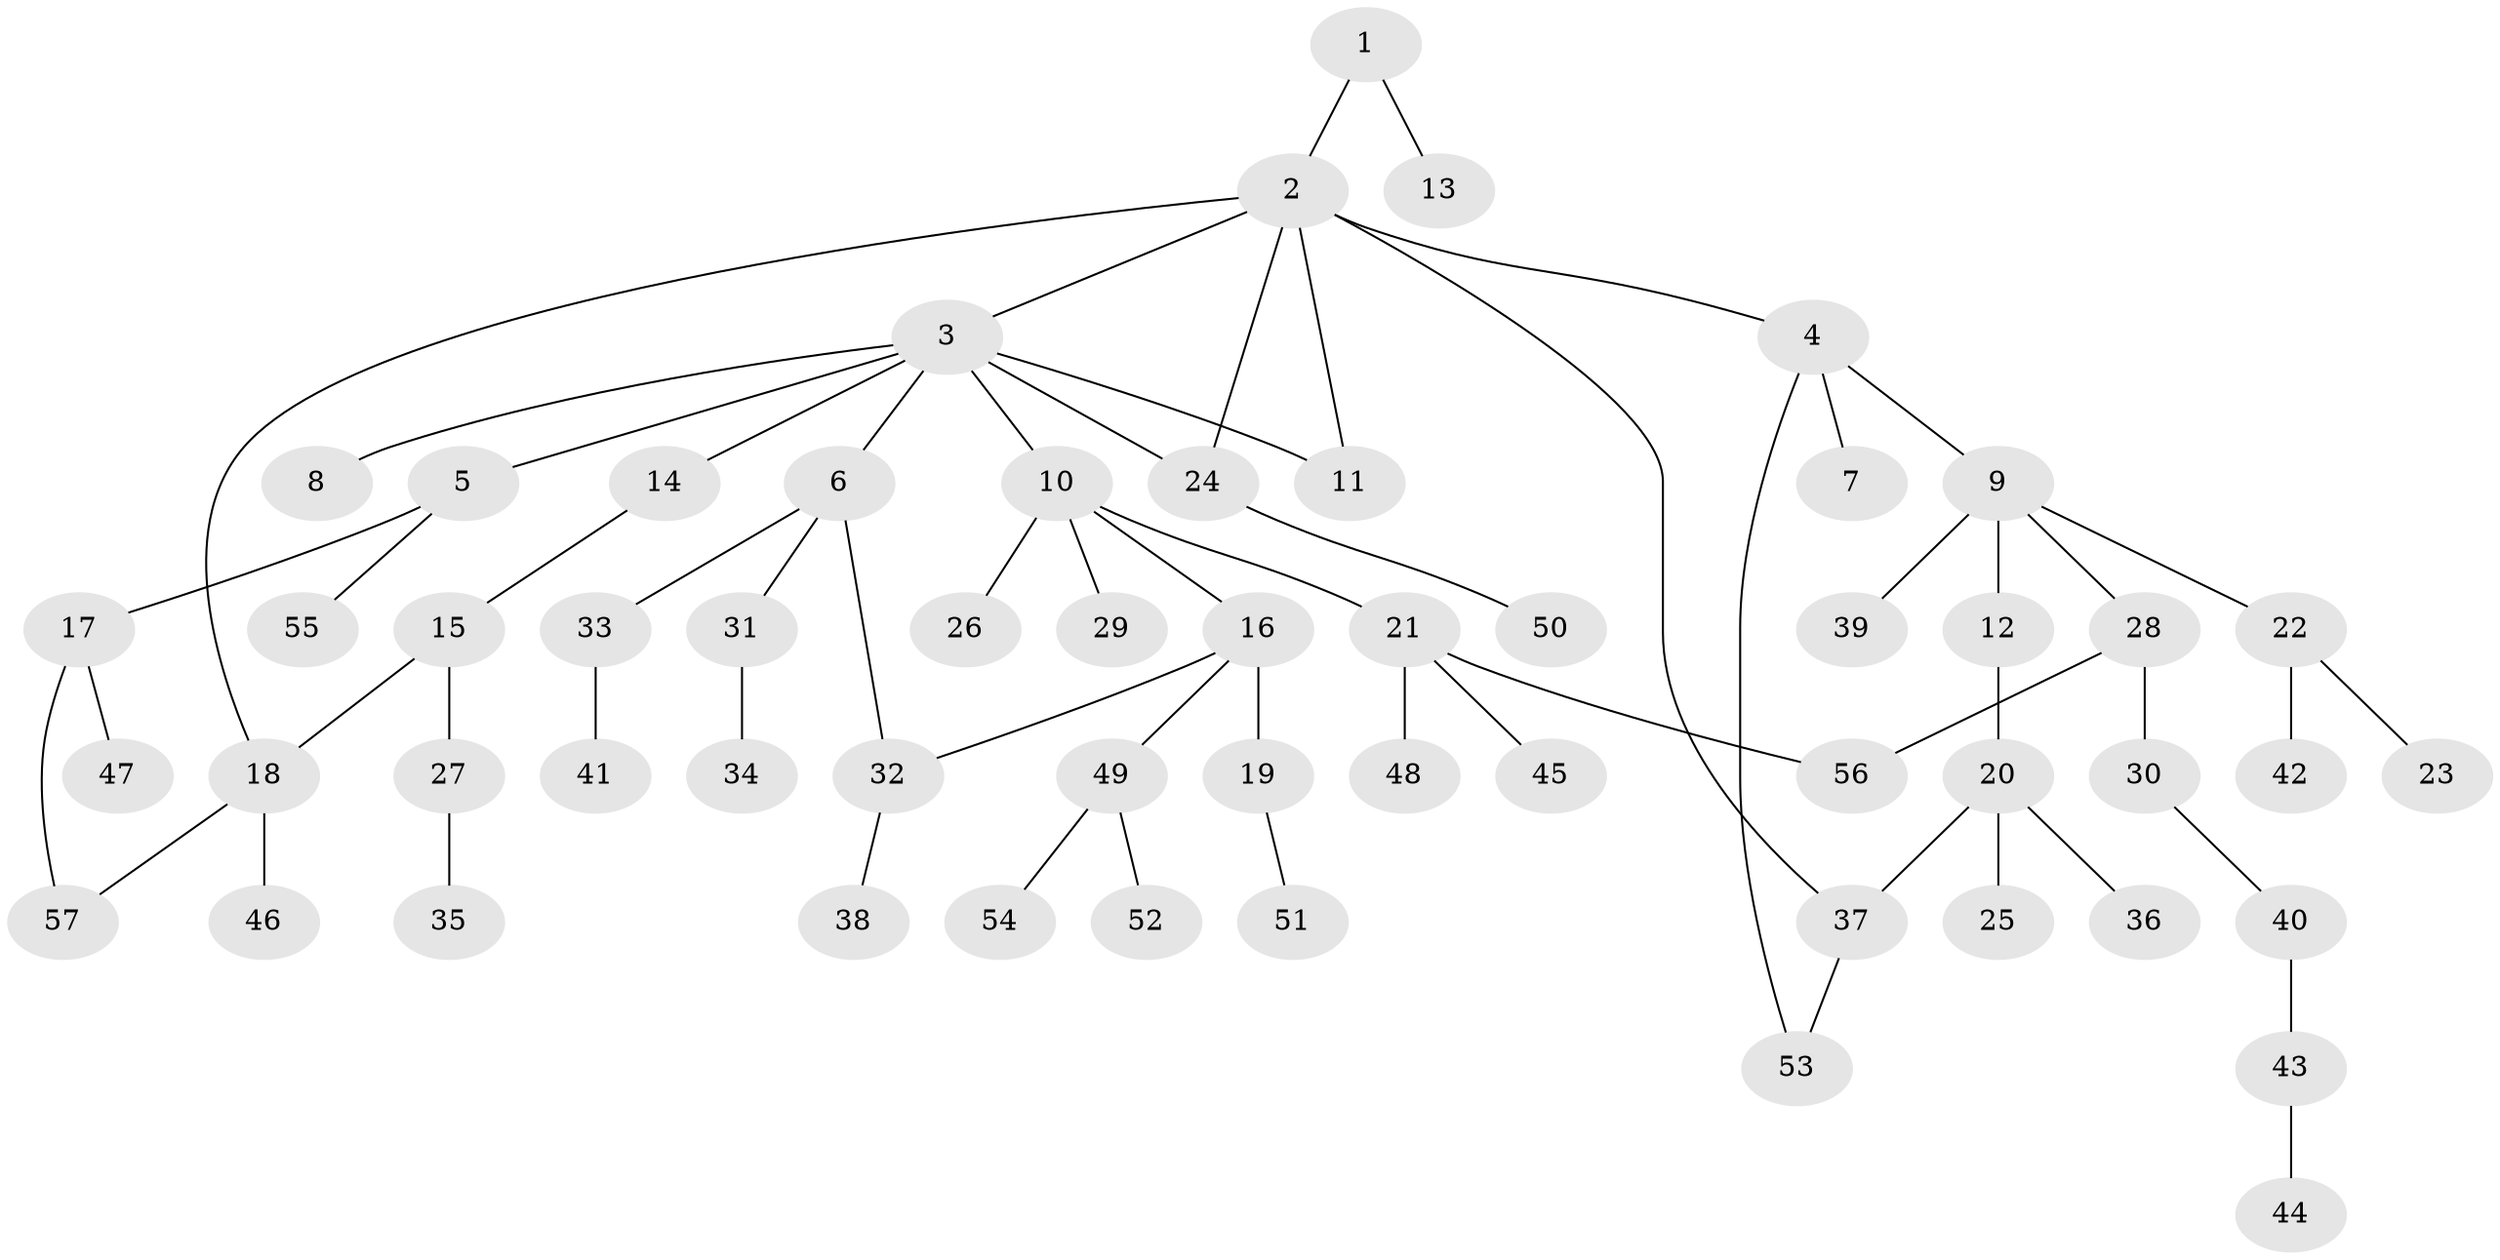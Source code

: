 // coarse degree distribution, {1: 0.48717948717948717, 8: 0.05128205128205128, 4: 0.1282051282051282, 7: 0.02564102564102564, 2: 0.20512820512820512, 3: 0.10256410256410256}
// Generated by graph-tools (version 1.1) at 2025/41/03/06/25 10:41:29]
// undirected, 57 vertices, 64 edges
graph export_dot {
graph [start="1"]
  node [color=gray90,style=filled];
  1;
  2;
  3;
  4;
  5;
  6;
  7;
  8;
  9;
  10;
  11;
  12;
  13;
  14;
  15;
  16;
  17;
  18;
  19;
  20;
  21;
  22;
  23;
  24;
  25;
  26;
  27;
  28;
  29;
  30;
  31;
  32;
  33;
  34;
  35;
  36;
  37;
  38;
  39;
  40;
  41;
  42;
  43;
  44;
  45;
  46;
  47;
  48;
  49;
  50;
  51;
  52;
  53;
  54;
  55;
  56;
  57;
  1 -- 2;
  1 -- 13;
  2 -- 3;
  2 -- 4;
  2 -- 18;
  2 -- 24;
  2 -- 11;
  2 -- 37;
  3 -- 5;
  3 -- 6;
  3 -- 8;
  3 -- 10;
  3 -- 11;
  3 -- 14;
  3 -- 24;
  4 -- 7;
  4 -- 9;
  4 -- 53;
  5 -- 17;
  5 -- 55;
  6 -- 31;
  6 -- 32;
  6 -- 33;
  9 -- 12;
  9 -- 22;
  9 -- 28;
  9 -- 39;
  10 -- 16;
  10 -- 21;
  10 -- 26;
  10 -- 29;
  12 -- 20;
  14 -- 15;
  15 -- 27;
  15 -- 18;
  16 -- 19;
  16 -- 49;
  16 -- 32;
  17 -- 47;
  17 -- 57;
  18 -- 46;
  18 -- 57;
  19 -- 51;
  20 -- 25;
  20 -- 36;
  20 -- 37;
  21 -- 45;
  21 -- 48;
  21 -- 56;
  22 -- 23;
  22 -- 42;
  24 -- 50;
  27 -- 35;
  28 -- 30;
  28 -- 56;
  30 -- 40;
  31 -- 34;
  32 -- 38;
  33 -- 41;
  37 -- 53;
  40 -- 43;
  43 -- 44;
  49 -- 52;
  49 -- 54;
}
